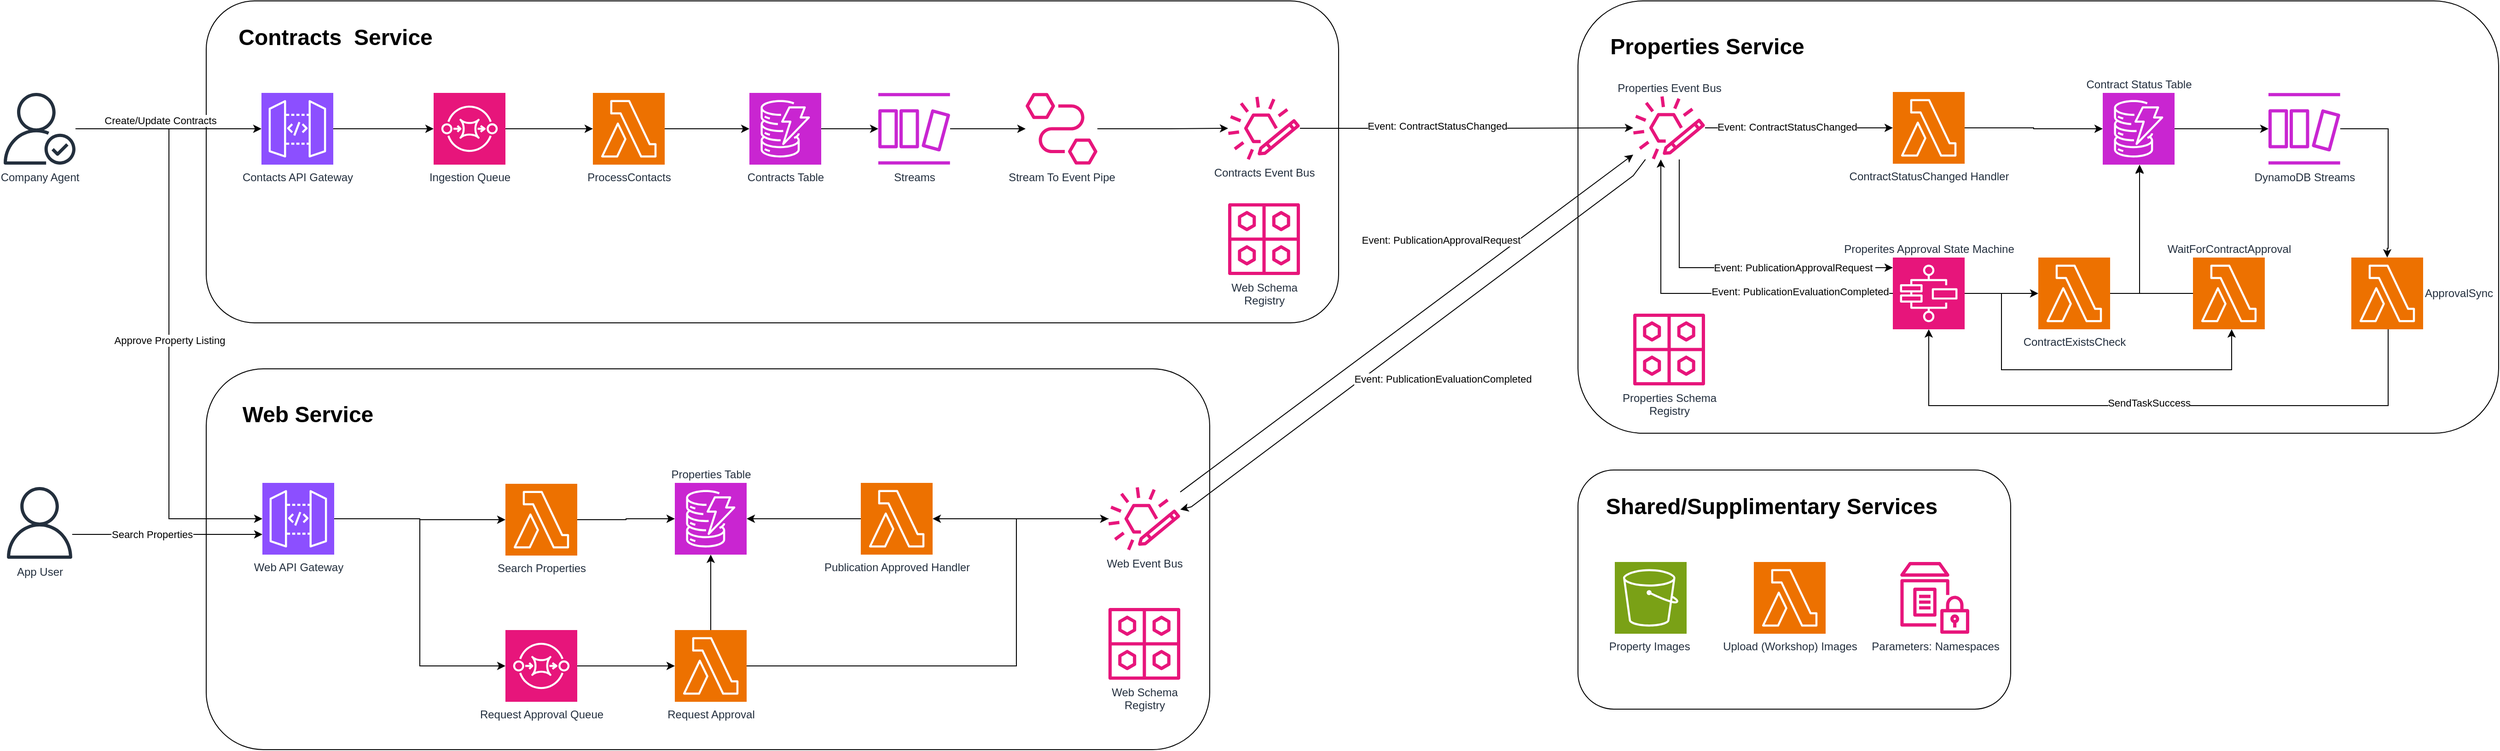 <mxfile version="26.0.11">
  <diagram name="Page-1" id="9qnPavN-ga0ZZehjGef9">
    <mxGraphModel dx="4261" dy="2089" grid="1" gridSize="10" guides="1" tooltips="1" connect="1" arrows="1" fold="1" page="1" pageScale="1" pageWidth="850" pageHeight="1100" math="0" shadow="0">
      <root>
        <mxCell id="0" />
        <mxCell id="1" parent="0" />
        <mxCell id="4K_5-owoXZHzl4sAPCsq-94" value="" style="rounded=1;whiteSpace=wrap;html=1;fillColor=none;" vertex="1" parent="1">
          <mxGeometry x="1590" y="560" width="470" height="260" as="geometry" />
        </mxCell>
        <mxCell id="4K_5-owoXZHzl4sAPCsq-67" value="" style="rounded=1;whiteSpace=wrap;html=1;fillColor=none;movable=0;resizable=0;rotatable=0;deletable=0;editable=0;locked=1;connectable=0;" vertex="1" parent="1">
          <mxGeometry x="100" y="450" width="1090" height="414" as="geometry" />
        </mxCell>
        <mxCell id="4K_5-owoXZHzl4sAPCsq-46" value="" style="rounded=1;whiteSpace=wrap;html=1;fillColor=none;movable=1;resizable=1;rotatable=1;deletable=1;editable=1;locked=0;connectable=1;" vertex="1" parent="1">
          <mxGeometry x="1590" y="50" width="1000" height="470" as="geometry" />
        </mxCell>
        <mxCell id="4K_5-owoXZHzl4sAPCsq-14" value="" style="rounded=1;whiteSpace=wrap;html=1;fillColor=none;movable=1;resizable=1;rotatable=1;deletable=1;editable=1;locked=0;connectable=1;" vertex="1" parent="1">
          <mxGeometry x="100" y="50" width="1230" height="350" as="geometry" />
        </mxCell>
        <mxCell id="4K_5-owoXZHzl4sAPCsq-1" value="Contacts API Gateway" style="sketch=0;points=[[0,0,0],[0.25,0,0],[0.5,0,0],[0.75,0,0],[1,0,0],[0,1,0],[0.25,1,0],[0.5,1,0],[0.75,1,0],[1,1,0],[0,0.25,0],[0,0.5,0],[0,0.75,0],[1,0.25,0],[1,0.5,0],[1,0.75,0]];outlineConnect=0;fontColor=#232F3E;fillColor=#8C4FFF;strokeColor=#ffffff;dashed=0;verticalLabelPosition=bottom;verticalAlign=top;align=center;html=1;fontSize=12;fontStyle=0;aspect=fixed;shape=mxgraph.aws4.resourceIcon;resIcon=mxgraph.aws4.api_gateway;" vertex="1" parent="1">
          <mxGeometry x="160" y="150" width="78" height="78" as="geometry" />
        </mxCell>
        <mxCell id="4K_5-owoXZHzl4sAPCsq-2" value="Ingestion Queue" style="sketch=0;points=[[0,0,0],[0.25,0,0],[0.5,0,0],[0.75,0,0],[1,0,0],[0,1,0],[0.25,1,0],[0.5,1,0],[0.75,1,0],[1,1,0],[0,0.25,0],[0,0.5,0],[0,0.75,0],[1,0.25,0],[1,0.5,0],[1,0.75,0]];outlineConnect=0;fontColor=#232F3E;fillColor=#E7157B;strokeColor=#ffffff;dashed=0;verticalLabelPosition=bottom;verticalAlign=top;align=center;html=1;fontSize=12;fontStyle=0;aspect=fixed;shape=mxgraph.aws4.resourceIcon;resIcon=mxgraph.aws4.sqs;" vertex="1" parent="1">
          <mxGeometry x="347" y="150" width="78" height="78" as="geometry" />
        </mxCell>
        <mxCell id="4K_5-owoXZHzl4sAPCsq-3" style="edgeStyle=orthogonalEdgeStyle;rounded=0;orthogonalLoop=1;jettySize=auto;html=1;entryX=0;entryY=0.5;entryDx=0;entryDy=0;entryPerimeter=0;" edge="1" parent="1" source="4K_5-owoXZHzl4sAPCsq-1" target="4K_5-owoXZHzl4sAPCsq-2">
          <mxGeometry relative="1" as="geometry" />
        </mxCell>
        <mxCell id="4K_5-owoXZHzl4sAPCsq-4" value="ProcessContacts" style="sketch=0;points=[[0,0,0],[0.25,0,0],[0.5,0,0],[0.75,0,0],[1,0,0],[0,1,0],[0.25,1,0],[0.5,1,0],[0.75,1,0],[1,1,0],[0,0.25,0],[0,0.5,0],[0,0.75,0],[1,0.25,0],[1,0.5,0],[1,0.75,0]];outlineConnect=0;fontColor=#232F3E;fillColor=#ED7100;strokeColor=#ffffff;dashed=0;verticalLabelPosition=bottom;verticalAlign=top;align=center;html=1;fontSize=12;fontStyle=0;aspect=fixed;shape=mxgraph.aws4.resourceIcon;resIcon=mxgraph.aws4.lambda;" vertex="1" parent="1">
          <mxGeometry x="520" y="150" width="78" height="78" as="geometry" />
        </mxCell>
        <mxCell id="4K_5-owoXZHzl4sAPCsq-5" style="edgeStyle=orthogonalEdgeStyle;rounded=0;orthogonalLoop=1;jettySize=auto;html=1;entryX=0;entryY=0.5;entryDx=0;entryDy=0;entryPerimeter=0;" edge="1" parent="1" source="4K_5-owoXZHzl4sAPCsq-2" target="4K_5-owoXZHzl4sAPCsq-4">
          <mxGeometry relative="1" as="geometry" />
        </mxCell>
        <mxCell id="4K_5-owoXZHzl4sAPCsq-9" style="edgeStyle=orthogonalEdgeStyle;rounded=0;orthogonalLoop=1;jettySize=auto;html=1;" edge="1" parent="1" source="4K_5-owoXZHzl4sAPCsq-6" target="4K_5-owoXZHzl4sAPCsq-8">
          <mxGeometry relative="1" as="geometry" />
        </mxCell>
        <mxCell id="4K_5-owoXZHzl4sAPCsq-6" value="Contracts Table" style="sketch=0;points=[[0,0,0],[0.25,0,0],[0.5,0,0],[0.75,0,0],[1,0,0],[0,1,0],[0.25,1,0],[0.5,1,0],[0.75,1,0],[1,1,0],[0,0.25,0],[0,0.5,0],[0,0.75,0],[1,0.25,0],[1,0.5,0],[1,0.75,0]];outlineConnect=0;fontColor=#232F3E;fillColor=#C925D1;strokeColor=#ffffff;dashed=0;verticalLabelPosition=bottom;verticalAlign=top;align=center;html=1;fontSize=12;fontStyle=0;aspect=fixed;shape=mxgraph.aws4.resourceIcon;resIcon=mxgraph.aws4.dynamodb;" vertex="1" parent="1">
          <mxGeometry x="690" y="150" width="78" height="78" as="geometry" />
        </mxCell>
        <mxCell id="4K_5-owoXZHzl4sAPCsq-7" style="edgeStyle=orthogonalEdgeStyle;rounded=0;orthogonalLoop=1;jettySize=auto;html=1;entryX=0;entryY=0.5;entryDx=0;entryDy=0;entryPerimeter=0;" edge="1" parent="1" source="4K_5-owoXZHzl4sAPCsq-4" target="4K_5-owoXZHzl4sAPCsq-6">
          <mxGeometry relative="1" as="geometry" />
        </mxCell>
        <mxCell id="4K_5-owoXZHzl4sAPCsq-11" style="edgeStyle=orthogonalEdgeStyle;rounded=0;orthogonalLoop=1;jettySize=auto;html=1;" edge="1" parent="1" source="4K_5-owoXZHzl4sAPCsq-8" target="4K_5-owoXZHzl4sAPCsq-10">
          <mxGeometry relative="1" as="geometry" />
        </mxCell>
        <mxCell id="4K_5-owoXZHzl4sAPCsq-8" value="Streams" style="sketch=0;outlineConnect=0;fontColor=#232F3E;gradientColor=none;fillColor=#C925D1;strokeColor=none;dashed=0;verticalLabelPosition=bottom;verticalAlign=top;align=center;html=1;fontSize=12;fontStyle=0;aspect=fixed;pointerEvents=1;shape=mxgraph.aws4.dynamodb_stream;" vertex="1" parent="1">
          <mxGeometry x="830" y="150" width="78" height="78" as="geometry" />
        </mxCell>
        <mxCell id="4K_5-owoXZHzl4sAPCsq-13" style="edgeStyle=orthogonalEdgeStyle;rounded=0;orthogonalLoop=1;jettySize=auto;html=1;" edge="1" parent="1" source="4K_5-owoXZHzl4sAPCsq-10" target="4K_5-owoXZHzl4sAPCsq-12">
          <mxGeometry relative="1" as="geometry" />
        </mxCell>
        <mxCell id="4K_5-owoXZHzl4sAPCsq-10" value="Stream To Event Pipe" style="sketch=0;outlineConnect=0;fontColor=#232F3E;gradientColor=none;fillColor=#E7157B;strokeColor=none;dashed=0;verticalLabelPosition=bottom;verticalAlign=top;align=center;html=1;fontSize=12;fontStyle=0;aspect=fixed;pointerEvents=1;shape=mxgraph.aws4.eventbridge_pipes;" vertex="1" parent="1">
          <mxGeometry x="990" y="150" width="78" height="78" as="geometry" />
        </mxCell>
        <mxCell id="4K_5-owoXZHzl4sAPCsq-50" style="edgeStyle=orthogonalEdgeStyle;rounded=0;orthogonalLoop=1;jettySize=auto;html=1;" edge="1" parent="1" source="4K_5-owoXZHzl4sAPCsq-12" target="4K_5-owoXZHzl4sAPCsq-15">
          <mxGeometry relative="1" as="geometry" />
        </mxCell>
        <mxCell id="4K_5-owoXZHzl4sAPCsq-51" value="Event: ContractStatusChanged" style="edgeLabel;html=1;align=center;verticalAlign=middle;resizable=0;points=[];" vertex="1" connectable="0" parent="4K_5-owoXZHzl4sAPCsq-50">
          <mxGeometry x="-0.179" y="3" relative="1" as="geometry">
            <mxPoint as="offset" />
          </mxGeometry>
        </mxCell>
        <mxCell id="4K_5-owoXZHzl4sAPCsq-12" value="Contracts Event Bus" style="sketch=0;outlineConnect=0;fontColor=#232F3E;gradientColor=none;fillColor=#E7157B;strokeColor=none;dashed=0;verticalLabelPosition=bottom;verticalAlign=top;align=center;html=1;fontSize=12;fontStyle=0;aspect=fixed;pointerEvents=1;shape=mxgraph.aws4.eventbridge_custom_event_bus_resource;" vertex="1" parent="1">
          <mxGeometry x="1210" y="154" width="78" height="69" as="geometry" />
        </mxCell>
        <mxCell id="4K_5-owoXZHzl4sAPCsq-76" style="rounded=0;orthogonalLoop=1;jettySize=auto;html=1;" edge="1" parent="1" source="4K_5-owoXZHzl4sAPCsq-15" target="4K_5-owoXZHzl4sAPCsq-63">
          <mxGeometry relative="1" as="geometry">
            <mxPoint x="1656" y="233.079" as="sourcePoint" />
            <mxPoint x="1164" y="599.921" as="targetPoint" />
            <Array as="points">
              <mxPoint x="1650" y="240" />
              <mxPoint x="1170" y="600" />
            </Array>
          </mxGeometry>
        </mxCell>
        <mxCell id="4K_5-owoXZHzl4sAPCsq-77" value="Event: PublicationEvaluationCompleted" style="edgeLabel;html=1;align=center;verticalAlign=middle;resizable=0;points=[];" vertex="1" connectable="0" parent="4K_5-owoXZHzl4sAPCsq-76">
          <mxGeometry x="0.474" y="2" relative="1" as="geometry">
            <mxPoint x="148" y="-48" as="offset" />
          </mxGeometry>
        </mxCell>
        <mxCell id="4K_5-owoXZHzl4sAPCsq-15" value="Properties Event Bus" style="sketch=0;outlineConnect=0;fontColor=#232F3E;gradientColor=none;fillColor=#E7157B;strokeColor=none;dashed=0;verticalLabelPosition=top;verticalAlign=bottom;align=center;html=1;fontSize=12;fontStyle=0;aspect=fixed;pointerEvents=1;shape=mxgraph.aws4.eventbridge_custom_event_bus_resource;labelPosition=center;" vertex="1" parent="1">
          <mxGeometry x="1650" y="153.5" width="78" height="69" as="geometry" />
        </mxCell>
        <mxCell id="4K_5-owoXZHzl4sAPCsq-17" value="Contracts&amp;nbsp; Service" style="text;strokeColor=none;fillColor=none;html=1;fontSize=24;fontStyle=1;verticalAlign=middle;align=center;movable=0;resizable=0;rotatable=0;deletable=0;editable=0;locked=1;connectable=0;" vertex="1" parent="1">
          <mxGeometry x="190" y="70" width="100" height="40" as="geometry" />
        </mxCell>
        <mxCell id="4K_5-owoXZHzl4sAPCsq-21" style="edgeStyle=orthogonalEdgeStyle;rounded=0;orthogonalLoop=1;jettySize=auto;html=1;" edge="1" parent="1" source="4K_5-owoXZHzl4sAPCsq-18" target="4K_5-owoXZHzl4sAPCsq-20">
          <mxGeometry relative="1" as="geometry" />
        </mxCell>
        <mxCell id="4K_5-owoXZHzl4sAPCsq-18" value="ContractStatusChanged Handler" style="sketch=0;points=[[0,0,0],[0.25,0,0],[0.5,0,0],[0.75,0,0],[1,0,0],[0,1,0],[0.25,1,0],[0.5,1,0],[0.75,1,0],[1,1,0],[0,0.25,0],[0,0.5,0],[0,0.75,0],[1,0.25,0],[1,0.5,0],[1,0.75,0]];outlineConnect=0;fontColor=#232F3E;fillColor=#ED7100;strokeColor=#ffffff;dashed=0;verticalLabelPosition=bottom;verticalAlign=top;align=center;html=1;fontSize=12;fontStyle=0;aspect=fixed;shape=mxgraph.aws4.resourceIcon;resIcon=mxgraph.aws4.lambda;" vertex="1" parent="1">
          <mxGeometry x="1932" y="149" width="78" height="78" as="geometry" />
        </mxCell>
        <mxCell id="4K_5-owoXZHzl4sAPCsq-19" style="edgeStyle=orthogonalEdgeStyle;rounded=0;orthogonalLoop=1;jettySize=auto;html=1;entryX=0;entryY=0.5;entryDx=0;entryDy=0;entryPerimeter=0;" edge="1" parent="1" source="4K_5-owoXZHzl4sAPCsq-15" target="4K_5-owoXZHzl4sAPCsq-18">
          <mxGeometry relative="1" as="geometry" />
        </mxCell>
        <mxCell id="4K_5-owoXZHzl4sAPCsq-22" value="Event: ContractStatusChanged" style="edgeLabel;html=1;align=center;verticalAlign=middle;resizable=0;points=[];" vertex="1" connectable="0" parent="4K_5-owoXZHzl4sAPCsq-19">
          <mxGeometry x="-0.134" y="1" relative="1" as="geometry">
            <mxPoint as="offset" />
          </mxGeometry>
        </mxCell>
        <mxCell id="4K_5-owoXZHzl4sAPCsq-31" style="edgeStyle=orthogonalEdgeStyle;rounded=0;orthogonalLoop=1;jettySize=auto;html=1;" edge="1" parent="1" source="4K_5-owoXZHzl4sAPCsq-20" target="4K_5-owoXZHzl4sAPCsq-30">
          <mxGeometry relative="1" as="geometry" />
        </mxCell>
        <mxCell id="4K_5-owoXZHzl4sAPCsq-20" value="Contract Status Table" style="sketch=0;points=[[0,0,0],[0.25,0,0],[0.5,0,0],[0.75,0,0],[1,0,0],[0,1,0],[0.25,1,0],[0.5,1,0],[0.75,1,0],[1,1,0],[0,0.25,0],[0,0.5,0],[0,0.75,0],[1,0.25,0],[1,0.5,0],[1,0.75,0]];outlineConnect=0;fontColor=#232F3E;fillColor=#C925D1;strokeColor=#ffffff;dashed=0;verticalLabelPosition=top;verticalAlign=bottom;align=center;html=1;fontSize=12;fontStyle=0;aspect=fixed;shape=mxgraph.aws4.resourceIcon;resIcon=mxgraph.aws4.dynamodb;labelPosition=center;" vertex="1" parent="1">
          <mxGeometry x="2160" y="150" width="78" height="78" as="geometry" />
        </mxCell>
        <mxCell id="4K_5-owoXZHzl4sAPCsq-42" style="edgeStyle=orthogonalEdgeStyle;rounded=0;orthogonalLoop=1;jettySize=auto;html=1;" edge="1" parent="1" source="4K_5-owoXZHzl4sAPCsq-23" target="4K_5-owoXZHzl4sAPCsq-15">
          <mxGeometry relative="1" as="geometry">
            <Array as="points">
              <mxPoint x="1680" y="368" />
            </Array>
          </mxGeometry>
        </mxCell>
        <mxCell id="4K_5-owoXZHzl4sAPCsq-43" value="Event:&amp;nbsp;PublicationEvaluationCompleted" style="edgeLabel;html=1;align=center;verticalAlign=middle;resizable=0;points=[];" vertex="1" connectable="0" parent="4K_5-owoXZHzl4sAPCsq-42">
          <mxGeometry x="-0.251" y="-2" relative="1" as="geometry">
            <mxPoint x="48" as="offset" />
          </mxGeometry>
        </mxCell>
        <mxCell id="4K_5-owoXZHzl4sAPCsq-23" value="Properites Approval State Machine" style="sketch=0;points=[[0,0,0],[0.25,0,0],[0.5,0,0],[0.75,0,0],[1,0,0],[0,1,0],[0.25,1,0],[0.5,1,0],[0.75,1,0],[1,1,0],[0,0.25,0],[0,0.5,0],[0,0.75,0],[1,0.25,0],[1,0.5,0],[1,0.75,0]];outlineConnect=0;fontColor=#232F3E;fillColor=#E7157B;strokeColor=#ffffff;dashed=0;verticalLabelPosition=top;verticalAlign=bottom;align=center;html=1;fontSize=12;fontStyle=0;aspect=fixed;shape=mxgraph.aws4.resourceIcon;resIcon=mxgraph.aws4.step_functions;labelPosition=center;" vertex="1" parent="1">
          <mxGeometry x="1932" y="329" width="78" height="78" as="geometry" />
        </mxCell>
        <mxCell id="4K_5-owoXZHzl4sAPCsq-24" style="edgeStyle=orthogonalEdgeStyle;rounded=0;orthogonalLoop=1;jettySize=auto;html=1;" edge="1" parent="1" source="4K_5-owoXZHzl4sAPCsq-15" target="4K_5-owoXZHzl4sAPCsq-23">
          <mxGeometry relative="1" as="geometry">
            <Array as="points">
              <mxPoint x="1700" y="340" />
            </Array>
          </mxGeometry>
        </mxCell>
        <mxCell id="4K_5-owoXZHzl4sAPCsq-26" value="Event: PublicationApprovalRequest&amp;nbsp;" style="edgeLabel;html=1;align=center;verticalAlign=middle;resizable=0;points=[];" vertex="1" connectable="0" parent="4K_5-owoXZHzl4sAPCsq-24">
          <mxGeometry x="0.386" relative="1" as="geometry">
            <mxPoint as="offset" />
          </mxGeometry>
        </mxCell>
        <mxCell id="4K_5-owoXZHzl4sAPCsq-30" value="DynamoDB Streams" style="sketch=0;outlineConnect=0;fontColor=#232F3E;gradientColor=none;fillColor=#C925D1;strokeColor=none;dashed=0;verticalLabelPosition=bottom;verticalAlign=top;align=center;html=1;fontSize=12;fontStyle=0;aspect=fixed;pointerEvents=1;shape=mxgraph.aws4.dynamodb_stream;" vertex="1" parent="1">
          <mxGeometry x="2340" y="150" width="78" height="78" as="geometry" />
        </mxCell>
        <mxCell id="4K_5-owoXZHzl4sAPCsq-32" value="ApprovalSync" style="sketch=0;points=[[0,0,0],[0.25,0,0],[0.5,0,0],[0.75,0,0],[1,0,0],[0,1,0],[0.25,1,0],[0.5,1,0],[0.75,1,0],[1,1,0],[0,0.25,0],[0,0.5,0],[0,0.75,0],[1,0.25,0],[1,0.5,0],[1,0.75,0]];outlineConnect=0;fontColor=#232F3E;fillColor=#ED7100;strokeColor=#ffffff;dashed=0;verticalLabelPosition=middle;verticalAlign=middle;align=left;html=1;fontSize=12;fontStyle=0;aspect=fixed;shape=mxgraph.aws4.resourceIcon;resIcon=mxgraph.aws4.lambda;labelPosition=right;" vertex="1" parent="1">
          <mxGeometry x="2430" y="329" width="78" height="78" as="geometry" />
        </mxCell>
        <mxCell id="4K_5-owoXZHzl4sAPCsq-33" style="edgeStyle=orthogonalEdgeStyle;rounded=0;orthogonalLoop=1;jettySize=auto;html=1;entryX=0.5;entryY=0;entryDx=0;entryDy=0;entryPerimeter=0;" edge="1" parent="1" source="4K_5-owoXZHzl4sAPCsq-30" target="4K_5-owoXZHzl4sAPCsq-32">
          <mxGeometry relative="1" as="geometry">
            <Array as="points">
              <mxPoint x="2470" y="189" />
              <mxPoint x="2470" y="319" />
            </Array>
          </mxGeometry>
        </mxCell>
        <mxCell id="4K_5-owoXZHzl4sAPCsq-37" style="edgeStyle=orthogonalEdgeStyle;rounded=0;orthogonalLoop=1;jettySize=auto;html=1;" edge="1" parent="1" source="4K_5-owoXZHzl4sAPCsq-34">
          <mxGeometry relative="1" as="geometry">
            <mxPoint x="2200" y="229" as="targetPoint" />
            <Array as="points">
              <mxPoint x="2200" y="368" />
            </Array>
          </mxGeometry>
        </mxCell>
        <mxCell id="4K_5-owoXZHzl4sAPCsq-34" value="ContractExistsCheck" style="sketch=0;points=[[0,0,0],[0.25,0,0],[0.5,0,0],[0.75,0,0],[1,0,0],[0,1,0],[0.25,1,0],[0.5,1,0],[0.75,1,0],[1,1,0],[0,0.25,0],[0,0.5,0],[0,0.75,0],[1,0.25,0],[1,0.5,0],[1,0.75,0]];outlineConnect=0;fontColor=#232F3E;fillColor=#ED7100;strokeColor=#ffffff;dashed=0;verticalLabelPosition=bottom;verticalAlign=top;align=center;html=1;fontSize=12;fontStyle=0;aspect=fixed;shape=mxgraph.aws4.resourceIcon;resIcon=mxgraph.aws4.lambda;" vertex="1" parent="1">
          <mxGeometry x="2090" y="329" width="78" height="78" as="geometry" />
        </mxCell>
        <mxCell id="4K_5-owoXZHzl4sAPCsq-35" value="WaitForContractApproval" style="sketch=0;points=[[0,0,0],[0.25,0,0],[0.5,0,0],[0.75,0,0],[1,0,0],[0,1,0],[0.25,1,0],[0.5,1,0],[0.75,1,0],[1,1,0],[0,0.25,0],[0,0.5,0],[0,0.75,0],[1,0.25,0],[1,0.5,0],[1,0.75,0]];outlineConnect=0;fontColor=#232F3E;fillColor=#ED7100;strokeColor=#ffffff;dashed=0;verticalLabelPosition=top;verticalAlign=bottom;align=center;html=1;fontSize=12;fontStyle=0;aspect=fixed;shape=mxgraph.aws4.resourceIcon;resIcon=mxgraph.aws4.lambda;labelPosition=center;" vertex="1" parent="1">
          <mxGeometry x="2258" y="329" width="78" height="78" as="geometry" />
        </mxCell>
        <mxCell id="4K_5-owoXZHzl4sAPCsq-36" style="edgeStyle=orthogonalEdgeStyle;rounded=0;orthogonalLoop=1;jettySize=auto;html=1;entryX=0;entryY=0.5;entryDx=0;entryDy=0;entryPerimeter=0;" edge="1" parent="1" source="4K_5-owoXZHzl4sAPCsq-23" target="4K_5-owoXZHzl4sAPCsq-34">
          <mxGeometry relative="1" as="geometry" />
        </mxCell>
        <mxCell id="4K_5-owoXZHzl4sAPCsq-39" style="edgeStyle=orthogonalEdgeStyle;rounded=0;orthogonalLoop=1;jettySize=auto;html=1;entryX=0.5;entryY=1;entryDx=0;entryDy=0;entryPerimeter=0;" edge="1" parent="1" source="4K_5-owoXZHzl4sAPCsq-32" target="4K_5-owoXZHzl4sAPCsq-23">
          <mxGeometry relative="1" as="geometry">
            <Array as="points">
              <mxPoint x="2470" y="490" />
              <mxPoint x="1971" y="490" />
            </Array>
          </mxGeometry>
        </mxCell>
        <mxCell id="4K_5-owoXZHzl4sAPCsq-98" value="SendTaskSuccess" style="edgeLabel;html=1;align=center;verticalAlign=middle;resizable=0;points=[];" vertex="1" connectable="0" parent="4K_5-owoXZHzl4sAPCsq-39">
          <mxGeometry x="0.033" y="-3" relative="1" as="geometry">
            <mxPoint as="offset" />
          </mxGeometry>
        </mxCell>
        <mxCell id="4K_5-owoXZHzl4sAPCsq-40" style="edgeStyle=orthogonalEdgeStyle;rounded=0;orthogonalLoop=1;jettySize=auto;html=1;" edge="1" parent="1" source="4K_5-owoXZHzl4sAPCsq-23" target="4K_5-owoXZHzl4sAPCsq-35">
          <mxGeometry relative="1" as="geometry">
            <mxPoint x="2277" y="407" as="targetPoint" />
            <Array as="points">
              <mxPoint x="2050" y="368" />
              <mxPoint x="2050" y="451" />
              <mxPoint x="2300" y="451" />
            </Array>
          </mxGeometry>
        </mxCell>
        <mxCell id="4K_5-owoXZHzl4sAPCsq-41" style="edgeStyle=orthogonalEdgeStyle;rounded=0;orthogonalLoop=1;jettySize=auto;html=1;entryX=0.5;entryY=1;entryDx=0;entryDy=0;entryPerimeter=0;exitX=0;exitY=0.5;exitDx=0;exitDy=0;exitPerimeter=0;" edge="1" parent="1" source="4K_5-owoXZHzl4sAPCsq-35">
          <mxGeometry relative="1" as="geometry">
            <mxPoint x="2239" y="368.017" as="sourcePoint" />
            <mxPoint x="2200" y="228" as="targetPoint" />
            <Array as="points">
              <mxPoint x="2200" y="368" />
            </Array>
          </mxGeometry>
        </mxCell>
        <mxCell id="4K_5-owoXZHzl4sAPCsq-47" value="Properties Service" style="text;strokeColor=none;fillColor=none;html=1;fontSize=24;fontStyle=1;verticalAlign=middle;align=center;movable=0;resizable=0;rotatable=0;deletable=0;editable=0;locked=1;connectable=0;" vertex="1" parent="1">
          <mxGeometry x="1680" y="80" width="100" height="40" as="geometry" />
        </mxCell>
        <mxCell id="4K_5-owoXZHzl4sAPCsq-54" style="edgeStyle=orthogonalEdgeStyle;rounded=0;orthogonalLoop=1;jettySize=auto;html=1;" edge="1" parent="1" source="4K_5-owoXZHzl4sAPCsq-52" target="4K_5-owoXZHzl4sAPCsq-53">
          <mxGeometry relative="1" as="geometry" />
        </mxCell>
        <mxCell id="4K_5-owoXZHzl4sAPCsq-52" value="Web API Gateway" style="sketch=0;points=[[0,0,0],[0.25,0,0],[0.5,0,0],[0.75,0,0],[1,0,0],[0,1,0],[0.25,1,0],[0.5,1,0],[0.75,1,0],[1,1,0],[0,0.25,0],[0,0.5,0],[0,0.75,0],[1,0.25,0],[1,0.5,0],[1,0.75,0]];outlineConnect=0;fontColor=#232F3E;fillColor=#8C4FFF;strokeColor=#ffffff;dashed=0;verticalLabelPosition=bottom;verticalAlign=top;align=center;html=1;fontSize=12;fontStyle=0;aspect=fixed;shape=mxgraph.aws4.resourceIcon;resIcon=mxgraph.aws4.api_gateway;" vertex="1" parent="1">
          <mxGeometry x="161" y="574" width="78" height="78" as="geometry" />
        </mxCell>
        <mxCell id="4K_5-owoXZHzl4sAPCsq-53" value="Search Properties" style="sketch=0;points=[[0,0,0],[0.25,0,0],[0.5,0,0],[0.75,0,0],[1,0,0],[0,1,0],[0.25,1,0],[0.5,1,0],[0.75,1,0],[1,1,0],[0,0.25,0],[0,0.5,0],[0,0.75,0],[1,0.25,0],[1,0.5,0],[1,0.75,0]];outlineConnect=0;fontColor=#232F3E;fillColor=#ED7100;strokeColor=#ffffff;dashed=0;verticalLabelPosition=bottom;verticalAlign=top;align=center;html=1;fontSize=12;fontStyle=0;aspect=fixed;shape=mxgraph.aws4.resourceIcon;resIcon=mxgraph.aws4.lambda;" vertex="1" parent="1">
          <mxGeometry x="425" y="575" width="78" height="78" as="geometry" />
        </mxCell>
        <mxCell id="4K_5-owoXZHzl4sAPCsq-55" value="Properties Table" style="sketch=0;points=[[0,0,0],[0.25,0,0],[0.5,0,0],[0.75,0,0],[1,0,0],[0,1,0],[0.25,1,0],[0.5,1,0],[0.75,1,0],[1,1,0],[0,0.25,0],[0,0.5,0],[0,0.75,0],[1,0.25,0],[1,0.5,0],[1,0.75,0]];outlineConnect=0;fontColor=#232F3E;fillColor=#C925D1;strokeColor=#ffffff;dashed=0;verticalLabelPosition=top;verticalAlign=bottom;align=center;html=1;fontSize=12;fontStyle=0;aspect=fixed;shape=mxgraph.aws4.resourceIcon;resIcon=mxgraph.aws4.dynamodb;labelPosition=center;" vertex="1" parent="1">
          <mxGeometry x="609" y="574" width="78" height="78" as="geometry" />
        </mxCell>
        <mxCell id="4K_5-owoXZHzl4sAPCsq-56" style="edgeStyle=orthogonalEdgeStyle;rounded=0;orthogonalLoop=1;jettySize=auto;html=1;entryX=0;entryY=0.5;entryDx=0;entryDy=0;entryPerimeter=0;" edge="1" parent="1" source="4K_5-owoXZHzl4sAPCsq-53" target="4K_5-owoXZHzl4sAPCsq-55">
          <mxGeometry relative="1" as="geometry" />
        </mxCell>
        <mxCell id="4K_5-owoXZHzl4sAPCsq-60" style="edgeStyle=orthogonalEdgeStyle;rounded=0;orthogonalLoop=1;jettySize=auto;html=1;" edge="1" parent="1" source="4K_5-owoXZHzl4sAPCsq-57" target="4K_5-owoXZHzl4sAPCsq-59">
          <mxGeometry relative="1" as="geometry" />
        </mxCell>
        <mxCell id="4K_5-owoXZHzl4sAPCsq-57" value="Request Approval Queue" style="sketch=0;points=[[0,0,0],[0.25,0,0],[0.5,0,0],[0.75,0,0],[1,0,0],[0,1,0],[0.25,1,0],[0.5,1,0],[0.75,1,0],[1,1,0],[0,0.25,0],[0,0.5,0],[0,0.75,0],[1,0.25,0],[1,0.5,0],[1,0.75,0]];outlineConnect=0;fontColor=#232F3E;fillColor=#E7157B;strokeColor=#ffffff;dashed=0;verticalLabelPosition=bottom;verticalAlign=top;align=center;html=1;fontSize=12;fontStyle=0;aspect=fixed;shape=mxgraph.aws4.resourceIcon;resIcon=mxgraph.aws4.sqs;" vertex="1" parent="1">
          <mxGeometry x="425" y="734" width="78" height="78" as="geometry" />
        </mxCell>
        <mxCell id="4K_5-owoXZHzl4sAPCsq-58" style="edgeStyle=orthogonalEdgeStyle;rounded=0;orthogonalLoop=1;jettySize=auto;html=1;entryX=0;entryY=0.5;entryDx=0;entryDy=0;entryPerimeter=0;" edge="1" parent="1" source="4K_5-owoXZHzl4sAPCsq-52" target="4K_5-owoXZHzl4sAPCsq-57">
          <mxGeometry relative="1" as="geometry" />
        </mxCell>
        <mxCell id="4K_5-owoXZHzl4sAPCsq-65" style="edgeStyle=orthogonalEdgeStyle;rounded=0;orthogonalLoop=1;jettySize=auto;html=1;" edge="1" parent="1" source="4K_5-owoXZHzl4sAPCsq-59" target="4K_5-owoXZHzl4sAPCsq-63">
          <mxGeometry relative="1" as="geometry">
            <Array as="points">
              <mxPoint x="980" y="773" />
              <mxPoint x="980" y="613" />
            </Array>
          </mxGeometry>
        </mxCell>
        <mxCell id="4K_5-owoXZHzl4sAPCsq-59" value="Request Approval" style="sketch=0;points=[[0,0,0],[0.25,0,0],[0.5,0,0],[0.75,0,0],[1,0,0],[0,1,0],[0.25,1,0],[0.5,1,0],[0.75,1,0],[1,1,0],[0,0.25,0],[0,0.5,0],[0,0.75,0],[1,0.25,0],[1,0.5,0],[1,0.75,0]];outlineConnect=0;fontColor=#232F3E;fillColor=#ED7100;strokeColor=#ffffff;dashed=0;verticalLabelPosition=bottom;verticalAlign=top;align=center;html=1;fontSize=12;fontStyle=0;aspect=fixed;shape=mxgraph.aws4.resourceIcon;resIcon=mxgraph.aws4.lambda;" vertex="1" parent="1">
          <mxGeometry x="609" y="734" width="78" height="78" as="geometry" />
        </mxCell>
        <mxCell id="4K_5-owoXZHzl4sAPCsq-61" value="Publication Approved Handler" style="sketch=0;points=[[0,0,0],[0.25,0,0],[0.5,0,0],[0.75,0,0],[1,0,0],[0,1,0],[0.25,1,0],[0.5,1,0],[0.75,1,0],[1,1,0],[0,0.25,0],[0,0.5,0],[0,0.75,0],[1,0.25,0],[1,0.5,0],[1,0.75,0]];outlineConnect=0;fontColor=#232F3E;fillColor=#ED7100;strokeColor=#ffffff;dashed=0;verticalLabelPosition=bottom;verticalAlign=top;align=center;html=1;fontSize=12;fontStyle=0;aspect=fixed;shape=mxgraph.aws4.resourceIcon;resIcon=mxgraph.aws4.lambda;" vertex="1" parent="1">
          <mxGeometry x="811" y="574" width="78" height="78" as="geometry" />
        </mxCell>
        <mxCell id="4K_5-owoXZHzl4sAPCsq-62" style="edgeStyle=orthogonalEdgeStyle;rounded=0;orthogonalLoop=1;jettySize=auto;html=1;entryX=1;entryY=0.5;entryDx=0;entryDy=0;entryPerimeter=0;" edge="1" parent="1" source="4K_5-owoXZHzl4sAPCsq-61" target="4K_5-owoXZHzl4sAPCsq-55">
          <mxGeometry relative="1" as="geometry" />
        </mxCell>
        <mxCell id="4K_5-owoXZHzl4sAPCsq-64" style="edgeStyle=orthogonalEdgeStyle;rounded=0;orthogonalLoop=1;jettySize=auto;html=1;" edge="1" parent="1" source="4K_5-owoXZHzl4sAPCsq-63" target="4K_5-owoXZHzl4sAPCsq-61">
          <mxGeometry relative="1" as="geometry" />
        </mxCell>
        <mxCell id="4K_5-owoXZHzl4sAPCsq-69" style="rounded=0;orthogonalLoop=1;jettySize=auto;html=1;" edge="1" parent="1" source="4K_5-owoXZHzl4sAPCsq-63" target="4K_5-owoXZHzl4sAPCsq-15">
          <mxGeometry relative="1" as="geometry" />
        </mxCell>
        <mxCell id="4K_5-owoXZHzl4sAPCsq-70" value="Event: PublicationApprovalRequest" style="edgeLabel;html=1;align=center;verticalAlign=middle;resizable=0;points=[];" vertex="1" connectable="0" parent="4K_5-owoXZHzl4sAPCsq-69">
          <mxGeometry x="-0.11" y="-1" relative="1" as="geometry">
            <mxPoint x="63" y="-112" as="offset" />
          </mxGeometry>
        </mxCell>
        <mxCell id="4K_5-owoXZHzl4sAPCsq-63" value="Web Event Bus" style="sketch=0;outlineConnect=0;fontColor=#232F3E;gradientColor=none;fillColor=#E7157B;strokeColor=none;dashed=0;verticalLabelPosition=bottom;verticalAlign=top;align=center;html=1;fontSize=12;fontStyle=0;aspect=fixed;pointerEvents=1;shape=mxgraph.aws4.eventbridge_custom_event_bus_resource;" vertex="1" parent="1">
          <mxGeometry x="1080" y="578.5" width="78" height="69" as="geometry" />
        </mxCell>
        <mxCell id="4K_5-owoXZHzl4sAPCsq-66" style="edgeStyle=orthogonalEdgeStyle;rounded=0;orthogonalLoop=1;jettySize=auto;html=1;entryX=0.5;entryY=1;entryDx=0;entryDy=0;entryPerimeter=0;" edge="1" parent="1" source="4K_5-owoXZHzl4sAPCsq-59" target="4K_5-owoXZHzl4sAPCsq-55">
          <mxGeometry relative="1" as="geometry" />
        </mxCell>
        <mxCell id="4K_5-owoXZHzl4sAPCsq-68" value="Web Service" style="text;strokeColor=none;fillColor=none;html=1;fontSize=24;fontStyle=1;verticalAlign=middle;align=center;movable=0;resizable=0;rotatable=0;deletable=0;editable=0;locked=1;connectable=0;" vertex="1" parent="1">
          <mxGeometry x="160" y="480" width="100" height="40" as="geometry" />
        </mxCell>
        <mxCell id="4K_5-owoXZHzl4sAPCsq-78" value="Property Images&amp;nbsp;" style="sketch=0;points=[[0,0,0],[0.25,0,0],[0.5,0,0],[0.75,0,0],[1,0,0],[0,1,0],[0.25,1,0],[0.5,1,0],[0.75,1,0],[1,1,0],[0,0.25,0],[0,0.5,0],[0,0.75,0],[1,0.25,0],[1,0.5,0],[1,0.75,0]];outlineConnect=0;fontColor=#232F3E;fillColor=#7AA116;strokeColor=#ffffff;dashed=0;verticalLabelPosition=bottom;verticalAlign=top;align=center;html=1;fontSize=12;fontStyle=0;aspect=fixed;shape=mxgraph.aws4.resourceIcon;resIcon=mxgraph.aws4.s3;" vertex="1" parent="1">
          <mxGeometry x="1630" y="660" width="78" height="78" as="geometry" />
        </mxCell>
        <mxCell id="4K_5-owoXZHzl4sAPCsq-79" value="Upload (Workshop) Images" style="sketch=0;points=[[0,0,0],[0.25,0,0],[0.5,0,0],[0.75,0,0],[1,0,0],[0,1,0],[0.25,1,0],[0.5,1,0],[0.75,1,0],[1,1,0],[0,0.25,0],[0,0.5,0],[0,0.75,0],[1,0.25,0],[1,0.5,0],[1,0.75,0]];outlineConnect=0;fontColor=#232F3E;fillColor=#ED7100;strokeColor=#ffffff;dashed=0;verticalLabelPosition=bottom;verticalAlign=top;align=center;html=1;fontSize=12;fontStyle=0;aspect=fixed;shape=mxgraph.aws4.resourceIcon;resIcon=mxgraph.aws4.lambda;" vertex="1" parent="1">
          <mxGeometry x="1781" y="660" width="78" height="78" as="geometry" />
        </mxCell>
        <mxCell id="4K_5-owoXZHzl4sAPCsq-80" value="Parameters: Namespaces" style="sketch=0;outlineConnect=0;fontColor=#232F3E;gradientColor=none;fillColor=#E7157B;strokeColor=none;dashed=0;verticalLabelPosition=bottom;verticalAlign=top;align=center;html=1;fontSize=12;fontStyle=0;aspect=fixed;pointerEvents=1;shape=mxgraph.aws4.parameter_store;" vertex="1" parent="1">
          <mxGeometry x="1940" y="660" width="75" height="78" as="geometry" />
        </mxCell>
        <mxCell id="4K_5-owoXZHzl4sAPCsq-87" style="edgeStyle=orthogonalEdgeStyle;rounded=0;orthogonalLoop=1;jettySize=auto;html=1;" edge="1" parent="1" source="4K_5-owoXZHzl4sAPCsq-83" target="4K_5-owoXZHzl4sAPCsq-52">
          <mxGeometry relative="1" as="geometry">
            <Array as="points">
              <mxPoint y="630" />
              <mxPoint y="630" />
            </Array>
          </mxGeometry>
        </mxCell>
        <mxCell id="4K_5-owoXZHzl4sAPCsq-91" value="Search Properties" style="edgeLabel;html=1;align=center;verticalAlign=middle;resizable=0;points=[];" vertex="1" connectable="0" parent="4K_5-owoXZHzl4sAPCsq-87">
          <mxGeometry x="-0.276" y="-3" relative="1" as="geometry">
            <mxPoint x="11" y="-3" as="offset" />
          </mxGeometry>
        </mxCell>
        <mxCell id="4K_5-owoXZHzl4sAPCsq-83" value="App User" style="sketch=0;outlineConnect=0;fontColor=#232F3E;gradientColor=none;fillColor=#232F3D;strokeColor=none;dashed=0;verticalLabelPosition=bottom;verticalAlign=top;align=center;html=1;fontSize=12;fontStyle=0;aspect=fixed;pointerEvents=1;shape=mxgraph.aws4.user;" vertex="1" parent="1">
          <mxGeometry x="-120" y="578.5" width="78" height="78" as="geometry" />
        </mxCell>
        <mxCell id="4K_5-owoXZHzl4sAPCsq-85" style="edgeStyle=orthogonalEdgeStyle;rounded=0;orthogonalLoop=1;jettySize=auto;html=1;" edge="1" parent="1" source="4K_5-owoXZHzl4sAPCsq-84" target="4K_5-owoXZHzl4sAPCsq-1">
          <mxGeometry relative="1" as="geometry" />
        </mxCell>
        <mxCell id="4K_5-owoXZHzl4sAPCsq-88" value="Create/Update Contracts" style="edgeLabel;html=1;align=center;verticalAlign=middle;resizable=0;points=[];" vertex="1" connectable="0" parent="4K_5-owoXZHzl4sAPCsq-85">
          <mxGeometry x="0.169" y="-1" relative="1" as="geometry">
            <mxPoint x="-26" y="-10" as="offset" />
          </mxGeometry>
        </mxCell>
        <mxCell id="4K_5-owoXZHzl4sAPCsq-84" value="Company Agent" style="sketch=0;outlineConnect=0;fontColor=#232F3E;gradientColor=none;fillColor=#232F3D;strokeColor=none;dashed=0;verticalLabelPosition=bottom;verticalAlign=top;align=center;html=1;fontSize=12;fontStyle=0;aspect=fixed;pointerEvents=1;shape=mxgraph.aws4.authenticated_user;" vertex="1" parent="1">
          <mxGeometry x="-120" y="150" width="78" height="78" as="geometry" />
        </mxCell>
        <mxCell id="4K_5-owoXZHzl4sAPCsq-86" style="edgeStyle=orthogonalEdgeStyle;rounded=0;orthogonalLoop=1;jettySize=auto;html=1;entryX=0;entryY=0.5;entryDx=0;entryDy=0;entryPerimeter=0;" edge="1" parent="1" source="4K_5-owoXZHzl4sAPCsq-84" target="4K_5-owoXZHzl4sAPCsq-52">
          <mxGeometry relative="1" as="geometry" />
        </mxCell>
        <mxCell id="4K_5-owoXZHzl4sAPCsq-90" value="Approve Property Listing" style="edgeLabel;html=1;align=center;verticalAlign=middle;resizable=0;points=[];" vertex="1" connectable="0" parent="4K_5-owoXZHzl4sAPCsq-86">
          <mxGeometry x="0.058" relative="1" as="geometry">
            <mxPoint as="offset" />
          </mxGeometry>
        </mxCell>
        <mxCell id="4K_5-owoXZHzl4sAPCsq-92" value="Web Schema&lt;div&gt;Registry&lt;/div&gt;" style="sketch=0;outlineConnect=0;fontColor=#232F3E;gradientColor=none;fillColor=#E7157B;strokeColor=none;dashed=0;verticalLabelPosition=bottom;verticalAlign=top;align=center;html=1;fontSize=12;fontStyle=0;aspect=fixed;pointerEvents=1;shape=mxgraph.aws4.eventbridge_schema_registry;" vertex="1" parent="1">
          <mxGeometry x="1080" y="710" width="78" height="78" as="geometry" />
        </mxCell>
        <mxCell id="4K_5-owoXZHzl4sAPCsq-93" value="Web Schema&lt;div&gt;Registry&lt;/div&gt;" style="sketch=0;outlineConnect=0;fontColor=#232F3E;gradientColor=none;fillColor=#E7157B;strokeColor=none;dashed=0;verticalLabelPosition=bottom;verticalAlign=top;align=center;html=1;fontSize=12;fontStyle=0;aspect=fixed;pointerEvents=1;shape=mxgraph.aws4.eventbridge_schema_registry;" vertex="1" parent="1">
          <mxGeometry x="1210" y="270" width="78" height="78" as="geometry" />
        </mxCell>
        <mxCell id="4K_5-owoXZHzl4sAPCsq-95" value="Shared/Supplimentary Services" style="text;strokeColor=none;fillColor=none;html=1;fontSize=24;fontStyle=1;verticalAlign=middle;align=center;" vertex="1" parent="1">
          <mxGeometry x="1750" y="580" width="100" height="40" as="geometry" />
        </mxCell>
        <mxCell id="4K_5-owoXZHzl4sAPCsq-97" value="Properties Schema&lt;div&gt;Registry&lt;/div&gt;" style="sketch=0;outlineConnect=0;fontColor=#232F3E;gradientColor=none;fillColor=#E7157B;strokeColor=none;dashed=0;verticalLabelPosition=bottom;verticalAlign=top;align=center;html=1;fontSize=12;fontStyle=0;aspect=fixed;pointerEvents=1;shape=mxgraph.aws4.eventbridge_schema_registry;" vertex="1" parent="1">
          <mxGeometry x="1650" y="390" width="78" height="78" as="geometry" />
        </mxCell>
      </root>
    </mxGraphModel>
  </diagram>
</mxfile>
